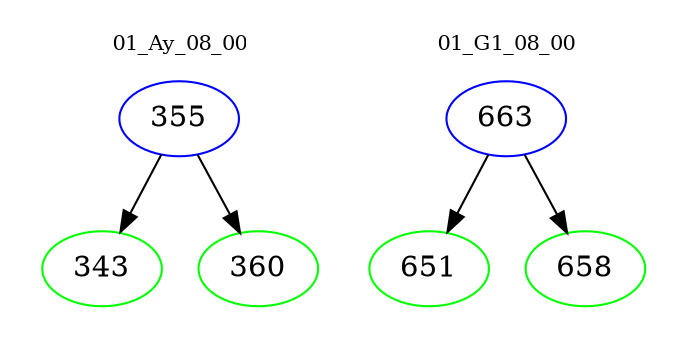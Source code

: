 digraph{
subgraph cluster_0 {
color = white
label = "01_Ay_08_00";
fontsize=10;
T0_355 [label="355", color="blue"]
T0_355 -> T0_343 [color="black"]
T0_343 [label="343", color="green"]
T0_355 -> T0_360 [color="black"]
T0_360 [label="360", color="green"]
}
subgraph cluster_1 {
color = white
label = "01_G1_08_00";
fontsize=10;
T1_663 [label="663", color="blue"]
T1_663 -> T1_651 [color="black"]
T1_651 [label="651", color="green"]
T1_663 -> T1_658 [color="black"]
T1_658 [label="658", color="green"]
}
}
